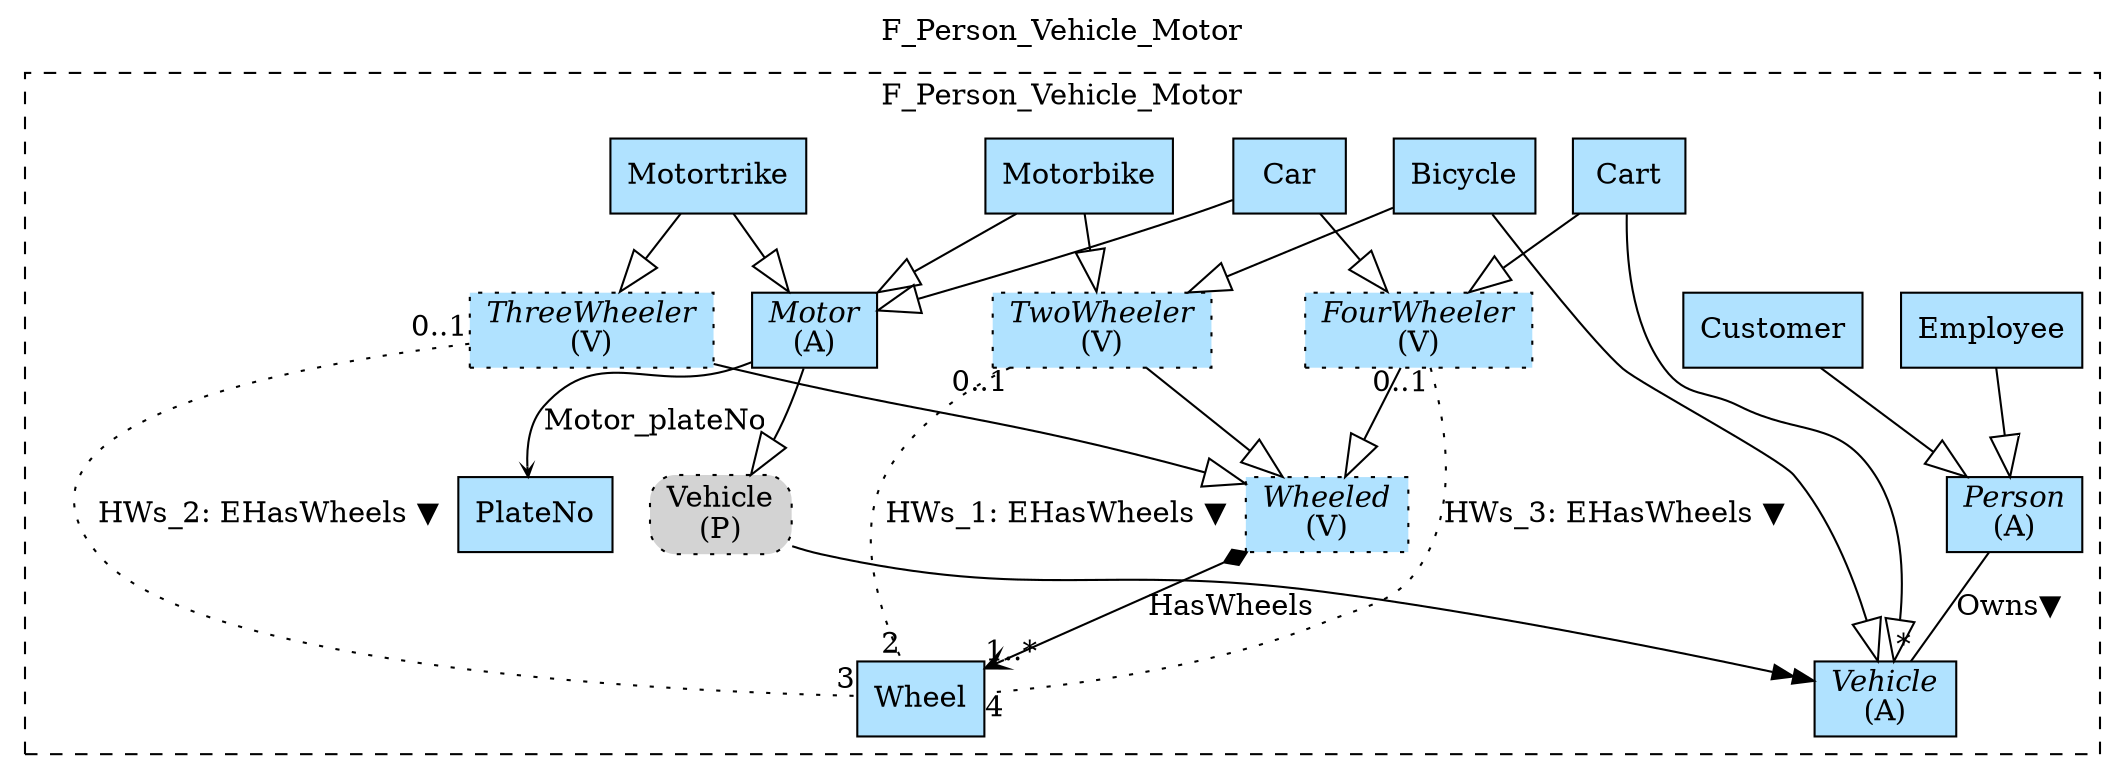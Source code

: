 digraph {graph[label=F_Person_Vehicle_Motor,labelloc=tl,labelfontsize=12];
subgraph cluster_F_Person_Vehicle_Motor{style=dashed;label=F_Person_Vehicle_Motor;
"Employee"[shape=record,fillcolor=lightskyblue1,style = filled,label="Employee"];
"Customer"[shape=record,fillcolor=lightskyblue1,style = filled,label="Customer"];
"Person"[shape=record,fillcolor=lightskyblue1,style = filled,label=<{<I>Person</I><br/>(A)}>];
"PVehicle"[shape=box,fillcolor=lightgray,style ="rounded,filled,dotted",label=<Vehicle<br/>(P)>];
"Vehicle"[shape=record,fillcolor=lightskyblue1,style = filled,label=<{<I>Vehicle</I><br/>(A)}>];
"Cart"[shape=record,fillcolor=lightskyblue1,style = filled,label="Cart"];
"Bicycle"[shape=record,fillcolor=lightskyblue1,style = filled,label="Bicycle"];
"Motorbike"[shape=record,fillcolor=lightskyblue1,style = filled,label="Motorbike"];
"Car"[shape=record,fillcolor=lightskyblue1,style = filled,label="Car"];
"Motortrike"[shape=record,fillcolor=lightskyblue1,style = filled,label="Motortrike"];
"Motor"[shape=record,fillcolor=lightskyblue1,style = filled,label=<{<I>Motor</I><br/>(A)}>];
"PlateNo"[shape=record,fillcolor=lightskyblue1,style = filled,label="PlateNo"];
"Wheeled"[shape=record,fillcolor=lightskyblue1,style ="filled,dotted",label=<{<I>Wheeled</I><br/>(V)}>];
"TwoWheeler"[shape=record,fillcolor=lightskyblue1,style ="filled,dotted",label=<{<I>TwoWheeler</I><br/>(V)}>];
"ThreeWheeler"[shape=record,fillcolor=lightskyblue1,style ="filled,dotted",label=<{<I>ThreeWheeler</I><br/>(V)}>];
"FourWheeler"[shape=record,fillcolor=lightskyblue1,style ="filled,dotted",label=<{<I>FourWheeler</I><br/>(V)}>];
"Wheel"[shape=record,fillcolor=lightskyblue1,style = filled,label="Wheel"];

"Person"->"Vehicle"[label="Owns▼",dir=none,taillabel="",headlabel="*"];
"Employee"->"Person"[arrowhead=onormal,arrowsize=2.0];
"Customer"->"Person"[arrowhead=onormal,arrowsize=2.0];
"Motor"->"PVehicle"[arrowhead=onormal,arrowsize=2.0];
"Car"->"Motor"[arrowhead=onormal,arrowsize=2.0];
"Motorbike"->"Motor"[arrowhead=onormal,arrowsize=2.0];
"Motortrike"->"Motor"[arrowhead=onormal,arrowsize=2.0];
"Bicycle"->"Vehicle"[arrowhead=onormal,arrowsize=2.0];
"Cart"->"Vehicle"[arrowhead=onormal,arrowsize=2.0];
"TwoWheeler"->"Wheeled"[arrowhead=onormal,arrowsize=2.0];
"ThreeWheeler"->"Wheeled"[arrowhead=onormal,arrowsize=2.0];
"FourWheeler"->"Wheeled"[arrowhead=onormal,arrowsize=2.0];
"Cart"->"FourWheeler"[arrowhead=onormal,arrowsize=2.0];
"Bicycle"->"TwoWheeler"[arrowhead=onormal,arrowsize=2.0];
"Motorbike"->"TwoWheeler"[arrowhead=onormal,arrowsize=2.0];
"Car"->"FourWheeler"[arrowhead=onormal,arrowsize=2.0];
"Motortrike"->"ThreeWheeler"[arrowhead=onormal,arrowsize=2.0];
"Motor"->"PlateNo"[label="Motor_plateNo",arrowhead=vee,headlabel="",arrowsize=.5];
"Wheeled"->"Wheel"[label="HasWheels",arrowhead=vee,arrowtail=diamond,dir=both,headlabel="1..*"];
"TwoWheeler"->"Wheel"[label="HWs_1: EHasWheels ▼",dir=none,taillabel="0..1",headlabel="2",style=dotted];
"ThreeWheeler"->"Wheel"[label="HWs_2: EHasWheels ▼",dir=none,taillabel="0..1",headlabel="3",style=dotted];
"FourWheeler"->"Wheel"[label="HWs_3: EHasWheels ▼",dir=none,taillabel="0..1",headlabel="4",style=dotted];

}
"PVehicle"->"Vehicle"[arrowhead=normalnormal];
}